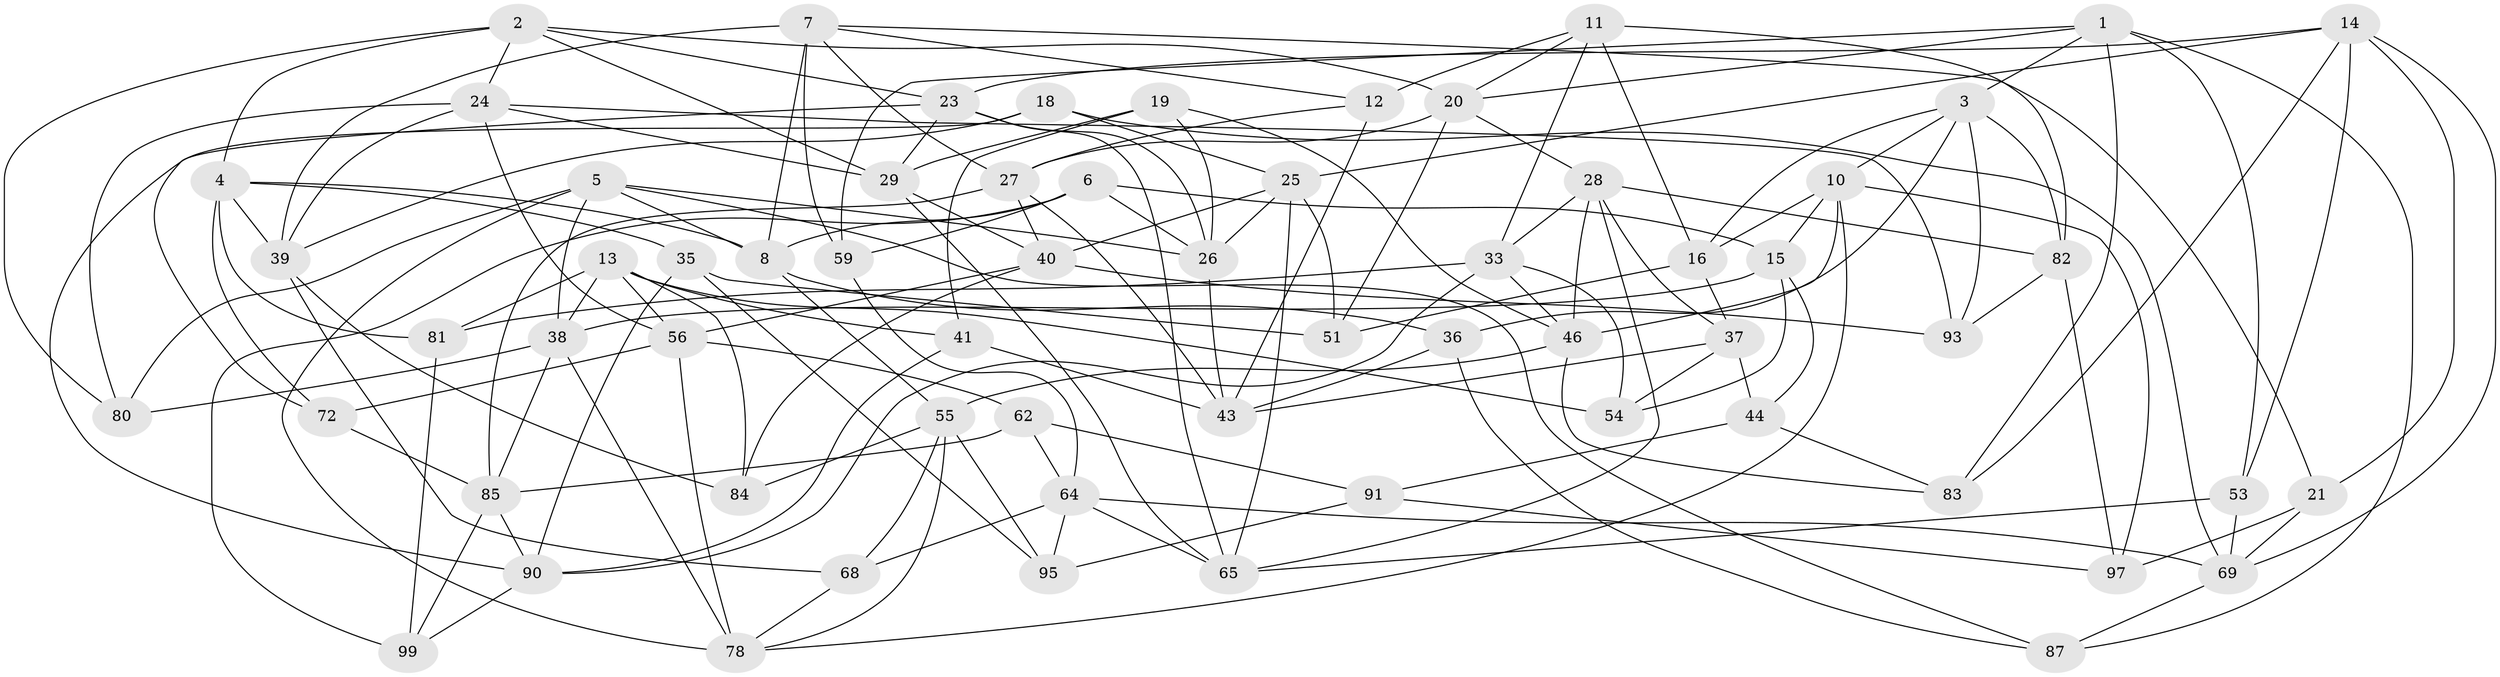 // original degree distribution, {4: 1.0}
// Generated by graph-tools (version 1.1) at 2025/11/02/27/25 16:11:48]
// undirected, 63 vertices, 161 edges
graph export_dot {
graph [start="1"]
  node [color=gray90,style=filled];
  1 [super="+92"];
  2 [super="+9"];
  3 [super="+63"];
  4 [super="+49"];
  5 [super="+70"];
  6 [super="+22"];
  7 [super="+74"];
  8 [super="+60"];
  10 [super="+57"];
  11 [super="+52"];
  12;
  13 [super="+17"];
  14 [super="+34"];
  15 [super="+86"];
  16 [super="+73"];
  18;
  19;
  20 [super="+101"];
  21;
  23 [super="+32"];
  24 [super="+47"];
  25 [super="+66"];
  26 [super="+30"];
  27 [super="+48"];
  28 [super="+50"];
  29 [super="+31"];
  33 [super="+75"];
  35;
  36;
  37 [super="+45"];
  38 [super="+42"];
  39 [super="+61"];
  40 [super="+67"];
  41;
  43 [super="+77"];
  44;
  46 [super="+58"];
  51;
  53;
  54;
  55 [super="+98"];
  56 [super="+100"];
  59;
  62;
  64 [super="+76"];
  65 [super="+88"];
  68;
  69 [super="+71"];
  72;
  78 [super="+79"];
  80;
  81;
  82 [super="+89"];
  83;
  84;
  85 [super="+94"];
  87;
  90 [super="+96"];
  91;
  93;
  95;
  97;
  99;
  1 -- 53;
  1 -- 83;
  1 -- 3;
  1 -- 59;
  1 -- 20;
  1 -- 87;
  2 -- 29;
  2 -- 80;
  2 -- 23;
  2 -- 4;
  2 -- 24;
  2 -- 20;
  3 -- 36;
  3 -- 93;
  3 -- 10;
  3 -- 16;
  3 -- 82;
  4 -- 8;
  4 -- 35;
  4 -- 72;
  4 -- 81;
  4 -- 39;
  5 -- 87;
  5 -- 78;
  5 -- 80;
  5 -- 26;
  5 -- 38;
  5 -- 8;
  6 -- 8;
  6 -- 15 [weight=2];
  6 -- 99;
  6 -- 59;
  6 -- 26;
  7 -- 12;
  7 -- 21;
  7 -- 59;
  7 -- 8;
  7 -- 39;
  7 -- 27;
  8 -- 36;
  8 -- 55;
  10 -- 78;
  10 -- 97;
  10 -- 16;
  10 -- 46;
  10 -- 15;
  11 -- 20;
  11 -- 82 [weight=2];
  11 -- 33;
  11 -- 16;
  11 -- 12;
  12 -- 27;
  12 -- 43;
  13 -- 41;
  13 -- 54;
  13 -- 81;
  13 -- 84;
  13 -- 38;
  13 -- 56;
  14 -- 53;
  14 -- 83;
  14 -- 69;
  14 -- 21;
  14 -- 23;
  14 -- 25;
  15 -- 54;
  15 -- 38;
  15 -- 44;
  16 -- 37 [weight=2];
  16 -- 51;
  18 -- 69;
  18 -- 25;
  18 -- 90;
  18 -- 39;
  19 -- 29;
  19 -- 41;
  19 -- 46;
  19 -- 26;
  20 -- 27;
  20 -- 51;
  20 -- 28;
  21 -- 97;
  21 -- 69;
  23 -- 72;
  23 -- 29;
  23 -- 65;
  23 -- 26;
  24 -- 93;
  24 -- 56;
  24 -- 29;
  24 -- 80;
  24 -- 39;
  25 -- 40;
  25 -- 65;
  25 -- 26;
  25 -- 51;
  26 -- 43;
  27 -- 43;
  27 -- 40;
  27 -- 85;
  28 -- 65;
  28 -- 37;
  28 -- 33;
  28 -- 82;
  28 -- 46;
  29 -- 40;
  29 -- 65;
  33 -- 81;
  33 -- 46;
  33 -- 90;
  33 -- 54;
  35 -- 51;
  35 -- 95;
  35 -- 90;
  36 -- 87;
  36 -- 43;
  37 -- 43;
  37 -- 44;
  37 -- 54;
  38 -- 85;
  38 -- 80;
  38 -- 78;
  39 -- 84;
  39 -- 68;
  40 -- 84;
  40 -- 93;
  40 -- 56;
  41 -- 43;
  41 -- 90;
  44 -- 83;
  44 -- 91;
  46 -- 55;
  46 -- 83;
  53 -- 65;
  53 -- 69;
  55 -- 84;
  55 -- 78;
  55 -- 68;
  55 -- 95;
  56 -- 62;
  56 -- 72;
  56 -- 78;
  59 -- 64;
  62 -- 64;
  62 -- 91;
  62 -- 85;
  64 -- 68;
  64 -- 69;
  64 -- 95;
  64 -- 65;
  68 -- 78;
  69 -- 87;
  72 -- 85;
  81 -- 99;
  82 -- 97;
  82 -- 93;
  85 -- 99;
  85 -- 90;
  90 -- 99;
  91 -- 95;
  91 -- 97;
}
